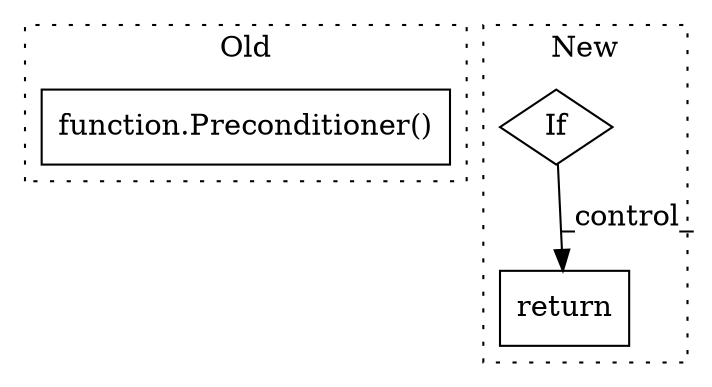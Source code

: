 digraph G {
subgraph cluster0 {
1 [label="function.Preconditioner()" a="75" s="2961,3006" l="15,1" shape="box"];
label = "Old";
style="dotted";
}
subgraph cluster1 {
2 [label="return" a="93" s="4363" l="7" shape="box"];
3 [label="If" a="96" s="4266" l="3" shape="diamond"];
label = "New";
style="dotted";
}
3 -> 2 [label="_control_"];
}